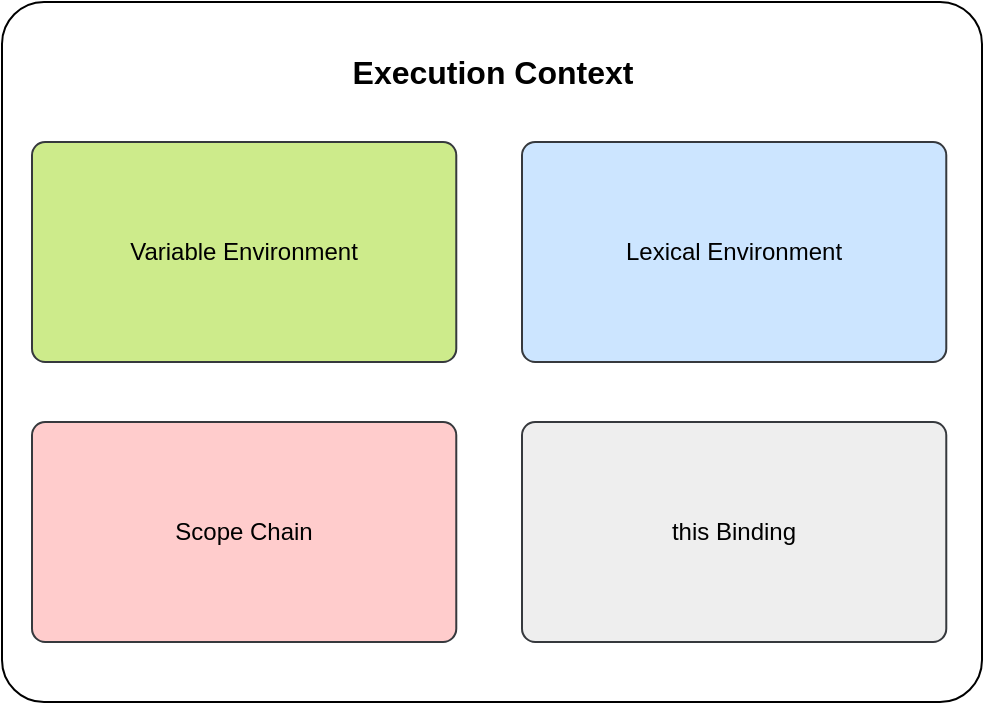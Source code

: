 <mxfile>
    <diagram id="Cz2mVuCLMiaqCe-P5Ldn" name="Page-1">
        <mxGraphModel dx="694" dy="552" grid="1" gridSize="10" guides="1" tooltips="1" connect="1" arrows="1" fold="1" page="1" pageScale="1" pageWidth="850" pageHeight="1100" math="0" shadow="0">
            <root>
                <mxCell id="0"/>
                <mxCell id="1" parent="0"/>
                <mxCell id="3" value="" style="rounded=1;whiteSpace=wrap;html=1;arcSize=6;" vertex="1" parent="1">
                    <mxGeometry x="140" y="40" width="490" height="350" as="geometry"/>
                </mxCell>
                <mxCell id="4" value="Variable Environment" style="rounded=1;whiteSpace=wrap;html=1;strokeColor=#36393d;fillColor=#cdeb8b;arcSize=6;" vertex="1" parent="1">
                    <mxGeometry x="155" y="110" width="212.14" height="110" as="geometry"/>
                </mxCell>
                <mxCell id="5" value="Scope Chain" style="rounded=1;whiteSpace=wrap;html=1;strokeColor=#36393d;fillColor=#ffcccc;arcSize=6;" vertex="1" parent="1">
                    <mxGeometry x="155" y="250" width="212.14" height="110" as="geometry"/>
                </mxCell>
                <mxCell id="6" value="Lexical Environment" style="rounded=1;whiteSpace=wrap;html=1;strokeColor=#36393d;fillColor=#cce5ff;arcSize=6;" vertex="1" parent="1">
                    <mxGeometry x="400" y="110" width="212.14" height="110" as="geometry"/>
                </mxCell>
                <mxCell id="7" value="this Binding" style="rounded=1;whiteSpace=wrap;html=1;strokeColor=#36393d;fillColor=#eeeeee;arcSize=6;" vertex="1" parent="1">
                    <mxGeometry x="400" y="250" width="212.14" height="110" as="geometry"/>
                </mxCell>
                <mxCell id="8" value="&lt;b&gt;&lt;font style=&quot;font-size: 16px;&quot;&gt;Execution Context&lt;/font&gt;&lt;/b&gt;" style="text;html=1;align=center;verticalAlign=middle;whiteSpace=wrap;rounded=0;" vertex="1" parent="1">
                    <mxGeometry x="292.5" y="60" width="185" height="30" as="geometry"/>
                </mxCell>
            </root>
        </mxGraphModel>
    </diagram>
</mxfile>